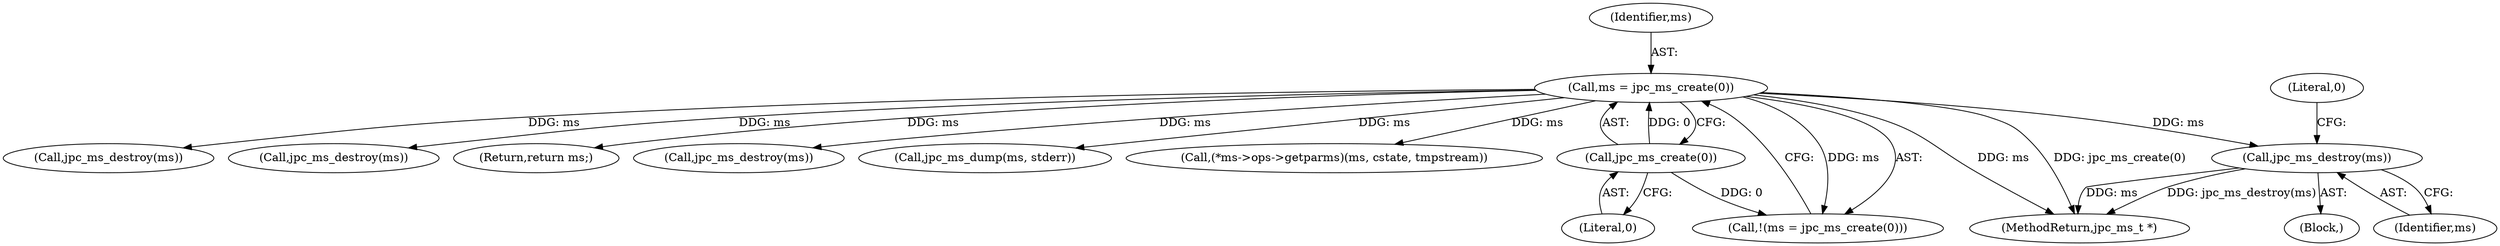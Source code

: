 digraph "0_jasper_d42b2388f7f8e0332c846675133acea151fc557a_34@pointer" {
"1000224" [label="(Call,jpc_ms_destroy(ms))"];
"1000121" [label="(Call,ms = jpc_ms_create(0))"];
"1000123" [label="(Call,jpc_ms_create(0))"];
"1000221" [label="(Block,)"];
"1000122" [label="(Identifier,ms)"];
"1000186" [label="(Call,jpc_ms_destroy(ms))"];
"1000124" [label="(Literal,0)"];
"1000148" [label="(Call,jpc_ms_destroy(ms))"];
"1000306" [label="(Return,return ms;)"];
"1000123" [label="(Call,jpc_ms_create(0))"];
"1000224" [label="(Call,jpc_ms_destroy(ms))"];
"1000227" [label="(Literal,0)"];
"1000121" [label="(Call,ms = jpc_ms_create(0))"];
"1000203" [label="(Call,jpc_ms_destroy(ms))"];
"1000285" [label="(Call,jpc_ms_dump(ms, stderr))"];
"1000225" [label="(Identifier,ms)"];
"1000229" [label="(Call,(*ms->ops->getparms)(ms, cstate, tmpstream))"];
"1000120" [label="(Call,!(ms = jpc_ms_create(0)))"];
"1000308" [label="(MethodReturn,jpc_ms_t *)"];
"1000224" -> "1000221"  [label="AST: "];
"1000224" -> "1000225"  [label="CFG: "];
"1000225" -> "1000224"  [label="AST: "];
"1000227" -> "1000224"  [label="CFG: "];
"1000224" -> "1000308"  [label="DDG: ms"];
"1000224" -> "1000308"  [label="DDG: jpc_ms_destroy(ms)"];
"1000121" -> "1000224"  [label="DDG: ms"];
"1000121" -> "1000120"  [label="AST: "];
"1000121" -> "1000123"  [label="CFG: "];
"1000122" -> "1000121"  [label="AST: "];
"1000123" -> "1000121"  [label="AST: "];
"1000120" -> "1000121"  [label="CFG: "];
"1000121" -> "1000308"  [label="DDG: jpc_ms_create(0)"];
"1000121" -> "1000308"  [label="DDG: ms"];
"1000121" -> "1000120"  [label="DDG: ms"];
"1000123" -> "1000121"  [label="DDG: 0"];
"1000121" -> "1000148"  [label="DDG: ms"];
"1000121" -> "1000186"  [label="DDG: ms"];
"1000121" -> "1000203"  [label="DDG: ms"];
"1000121" -> "1000229"  [label="DDG: ms"];
"1000121" -> "1000285"  [label="DDG: ms"];
"1000121" -> "1000306"  [label="DDG: ms"];
"1000123" -> "1000124"  [label="CFG: "];
"1000124" -> "1000123"  [label="AST: "];
"1000123" -> "1000120"  [label="DDG: 0"];
}
